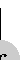 input TEX;

bboxmargin := 0;

% for any def, use expr/primary, don't use suffix
vardef lchild primary $ =
	($ * 2)
enddef;

vardef rchild primary $ =
	($ * 2 + 1)
enddef;

vardef parent primary $ =
	(floor($ / 2))
enddef;

vardef validate(suffix A)(expr i) :=
	if known(A[i]):
		i
	else:
		0
	fi;
enddef;

vardef img_sub_bin_search_fine_tree(suffix A)(expr i, xunit, yunit, gsize) :=
image(
	save fr;
	path fr;
	fr := fullcircle scaled gsize;

	if known(A[lchild(i)]) or known(A[lchild(i)]):
		fill fr withcolor .8white;
	fi;
	label(TEX("$" & A[i] & "$"), (0,0)) withcolor black;

	if known(A[lchild(i)]):
		save subpic;
		picture subpic;
		subpic := img_sub_bin_search_fine_tree(A)(lchild(i), xunit, yunit, gsize);

		save subroot;
		pair subroot;
		subroot := (-xpart(urcorner subpic) - (xunit-gsize)/2, -yunit);

		drawarrow (fr intersectionpoint ((0,0) -- subroot))
			..((fr shifted subroot) intersectionpoint ((0,0) -- subroot)) withcolor black;
		draw subpic shifted subroot;
	fi;

	if known(A[rchild(i)]):
		save subpic;
		picture subpic;
		subpic := img_sub_bin_search_fine_tree(A)(rchild(i), xunit, yunit, gsize);

		save subroot;
		pair subroot;
		subroot := (-xpart(ulcorner subpic) + (xunit-gsize)/2, -yunit);

		drawarrow (fr intersectionpoint ((0,0) -- subroot))
			..((fr shifted subroot) intersectionpoint ((0,0) -- subroot)) withcolor black;
		draw subpic shifted subroot;
	fi;
)
enddef;

vardef img_bin_search_tree(suffix A)(expr gsize, xunit, yunit) :=
image(
	draw (0, gsize/2)--(0,gsize/2+yunit/2);
	draw img_sub_bin_search_fine_tree(A)(1, xunit, yunit, gsize);
)
enddef;

beginfig(1);
	string data[];
	data[1] := "x";
	data[2] := "\alpha";
	data[3] := "y";
	data[6] := "\beta";
	data[7] := "\gamma";

	draw img_bin_search_tree(data)(0.5cm, 0.8cm,0.8cm);
endfig;

beginfig(2);
	string data[];
	data[1] := "y‘";
	data[2] := "x’";
	data[3] := "\gamma";
	data[4] := "\alpha";
	data[5] := "\beta";

	draw img_bin_search_tree(data)(0.5cm, 0.8cm,0.8cm);
endfig;

end;
